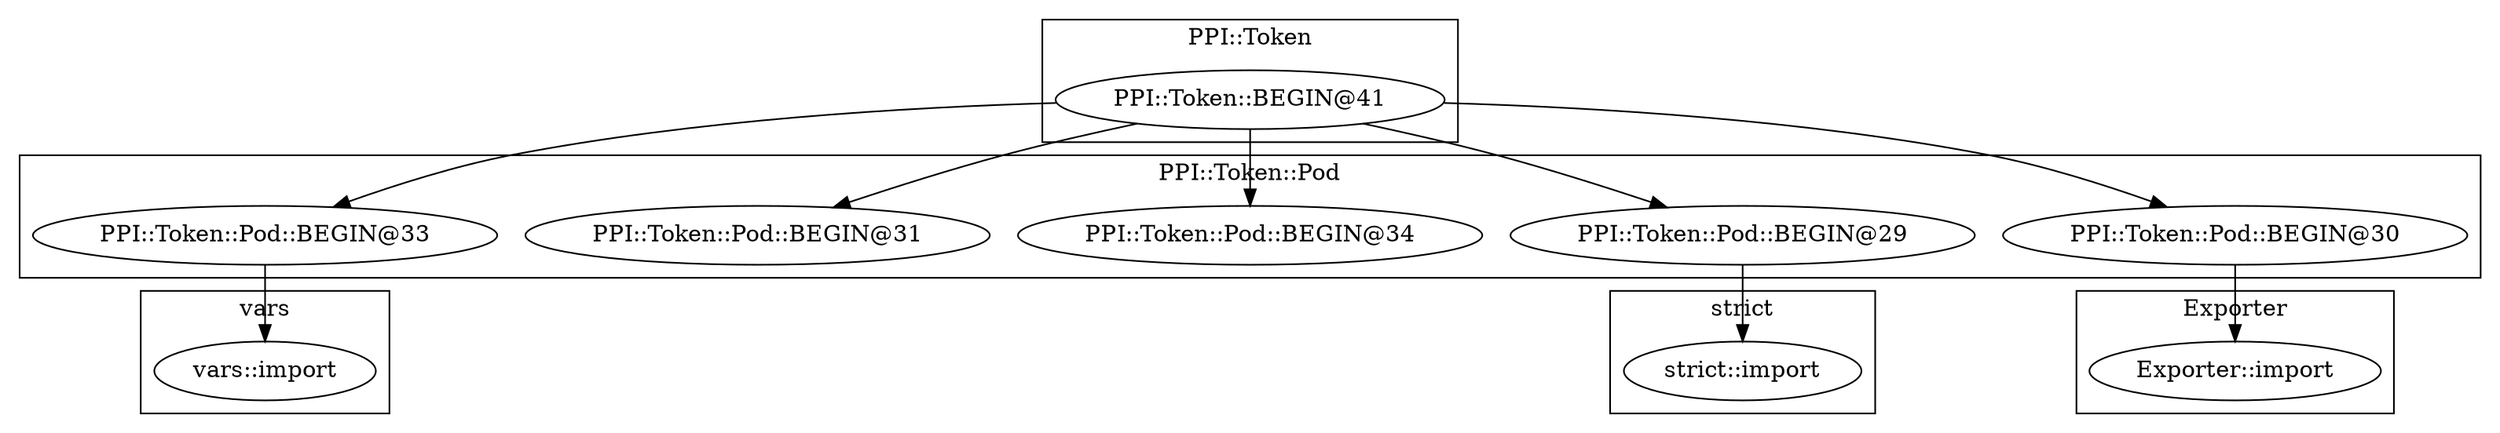 digraph {
graph [overlap=false]
subgraph cluster_PPI_Token_Pod {
	label="PPI::Token::Pod";
	"PPI::Token::Pod::BEGIN@33";
	"PPI::Token::Pod::BEGIN@29";
	"PPI::Token::Pod::BEGIN@34";
	"PPI::Token::Pod::BEGIN@31";
	"PPI::Token::Pod::BEGIN@30";
}
subgraph cluster_PPI_Token {
	label="PPI::Token";
	"PPI::Token::BEGIN@41";
}
subgraph cluster_Exporter {
	label="Exporter";
	"Exporter::import";
}
subgraph cluster_vars {
	label="vars";
	"vars::import";
}
subgraph cluster_strict {
	label="strict";
	"strict::import";
}
"PPI::Token::BEGIN@41" -> "PPI::Token::Pod::BEGIN@30";
"PPI::Token::BEGIN@41" -> "PPI::Token::Pod::BEGIN@34";
"PPI::Token::Pod::BEGIN@29" -> "strict::import";
"PPI::Token::BEGIN@41" -> "PPI::Token::Pod::BEGIN@31";
"PPI::Token::BEGIN@41" -> "PPI::Token::Pod::BEGIN@29";
"PPI::Token::Pod::BEGIN@30" -> "Exporter::import";
"PPI::Token::BEGIN@41" -> "PPI::Token::Pod::BEGIN@33";
"PPI::Token::Pod::BEGIN@33" -> "vars::import";
}
